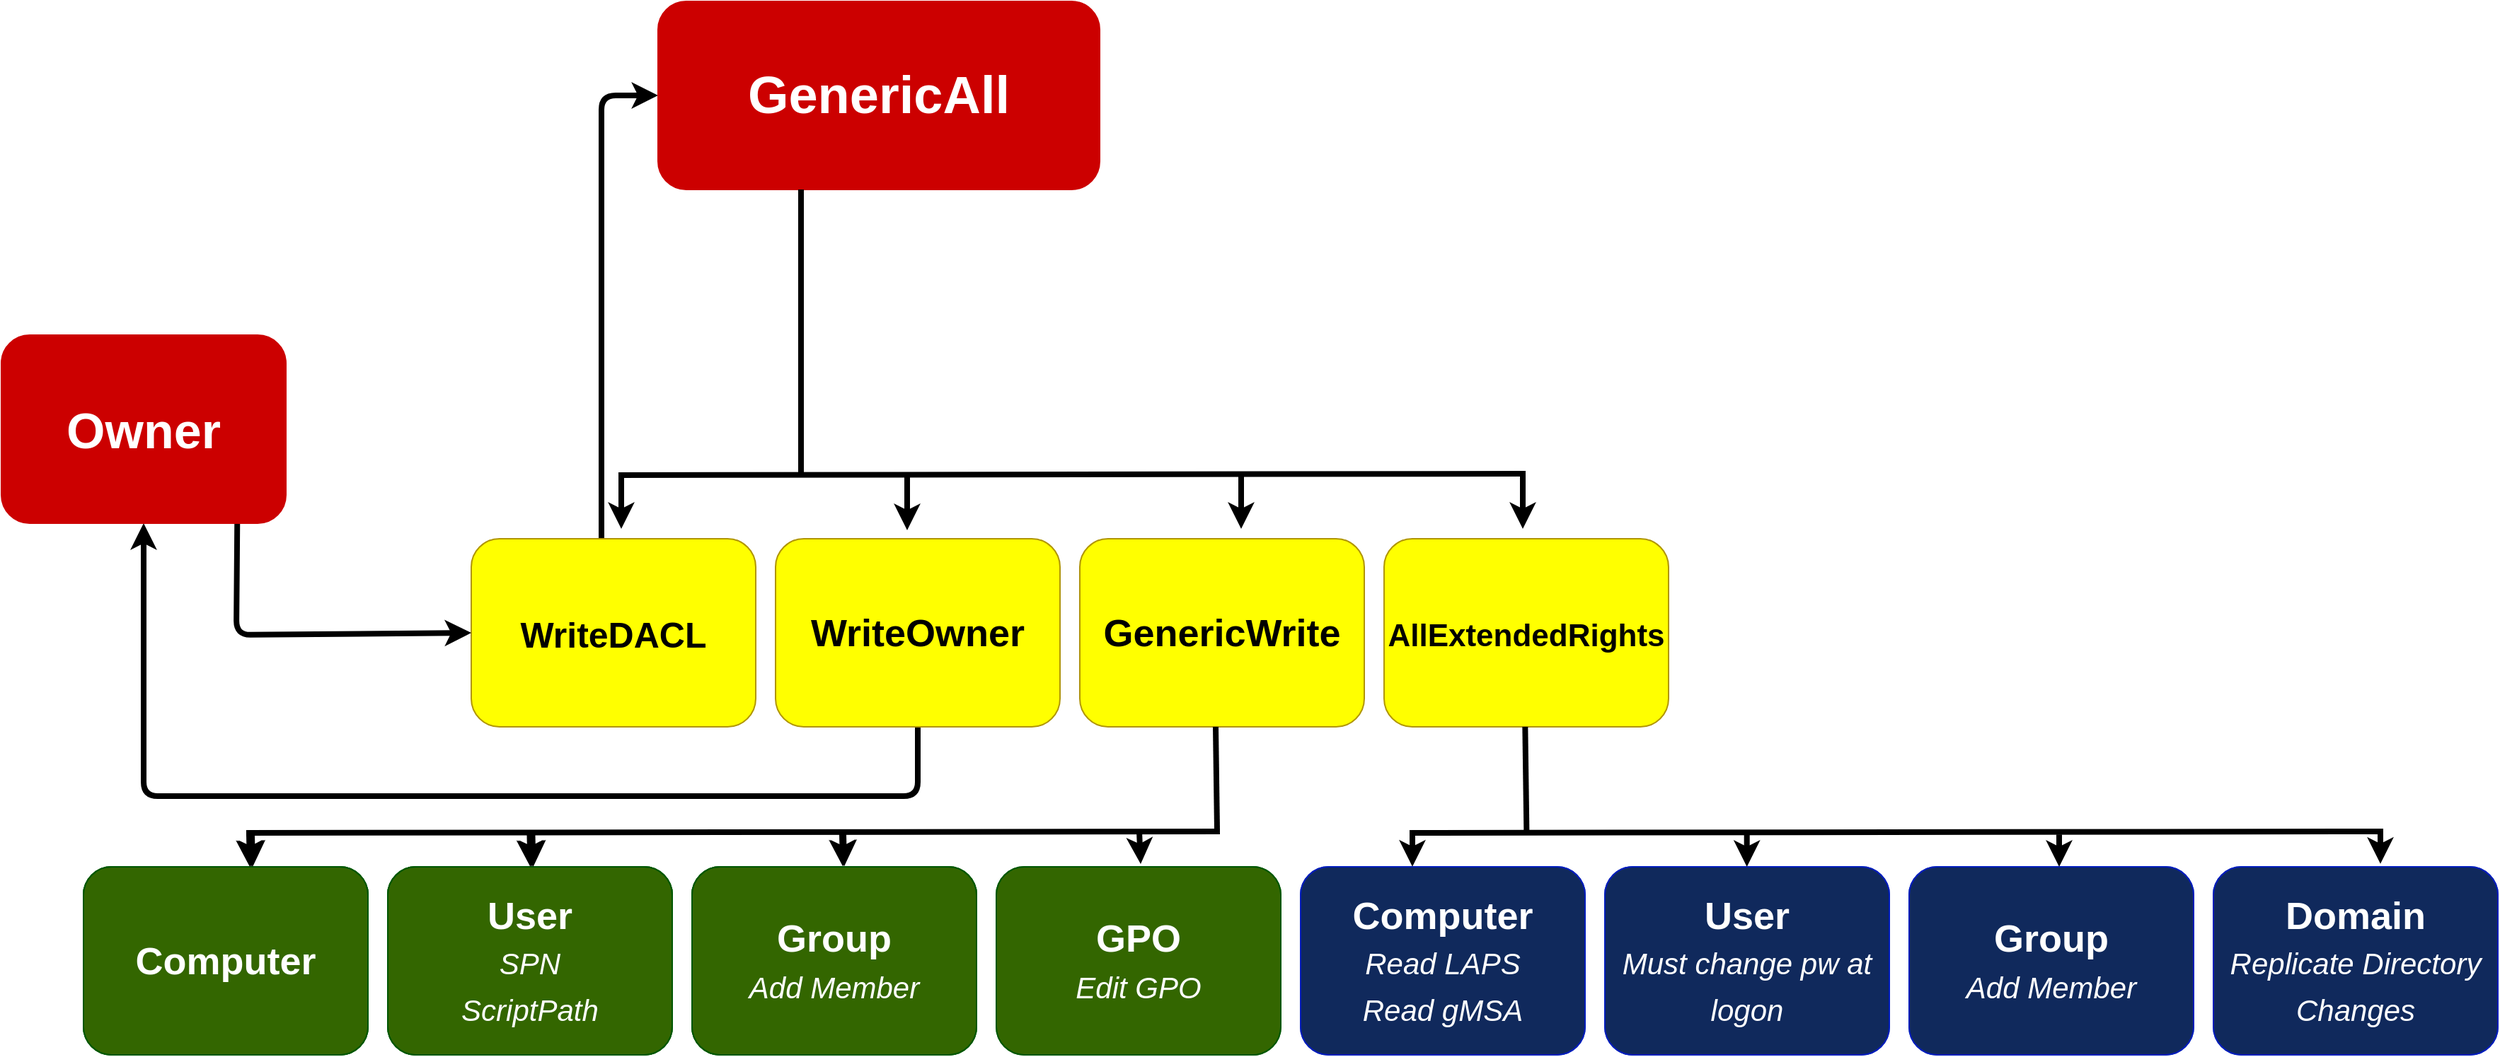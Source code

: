<mxfile>
    <diagram id="uKj7T5zhZYZF9wNeOlix" name="Page-1">
        <mxGraphModel dx="2343" dy="1161" grid="0" gridSize="10" guides="1" tooltips="1" connect="1" arrows="1" fold="1" page="0" pageScale="1" pageWidth="827" pageHeight="1169" math="0" shadow="0">
            <root>
                <mxCell id="0"/>
                <mxCell id="1" parent="0"/>
                <mxCell id="5" value="Computer" style="rounded=1;whiteSpace=wrap;html=1;fillColor=#008a00;fontColor=#ffffff;strokeColor=#005700;" vertex="1" parent="1">
                    <mxGeometry x="-393" y="923" width="201" height="133" as="geometry"/>
                </mxCell>
                <mxCell id="6" value="User&lt;br&gt;SPN&lt;br&gt;ScriptPath" style="rounded=1;whiteSpace=wrap;html=1;fillColor=#008a00;fontColor=#ffffff;strokeColor=#005700;" vertex="1" parent="1">
                    <mxGeometry x="-178" y="923" width="201" height="133" as="geometry"/>
                </mxCell>
                <mxCell id="7" value="Group&lt;br&gt;Add Member" style="rounded=1;whiteSpace=wrap;html=1;fillColor=#008a00;fontColor=#ffffff;strokeColor=#005700;" vertex="1" parent="1">
                    <mxGeometry x="37" y="923" width="201" height="133" as="geometry"/>
                </mxCell>
                <mxCell id="8" value="GPO&lt;br&gt;Edit GPO" style="rounded=1;whiteSpace=wrap;html=1;fillColor=#008a00;fontColor=#ffffff;strokeColor=#005700;" vertex="1" parent="1">
                    <mxGeometry x="252" y="923" width="201" height="133" as="geometry"/>
                </mxCell>
                <mxCell id="9" value="Computer&lt;br&gt;Read LAPS&lt;br&gt;Read gMSA" style="rounded=1;whiteSpace=wrap;html=1;fillColor=#0050ef;fontColor=#ffffff;strokeColor=#001DBC;" vertex="1" parent="1">
                    <mxGeometry x="467" y="923" width="201" height="133" as="geometry"/>
                </mxCell>
                <mxCell id="10" value="User&lt;br style=&quot;font-size: 14px;&quot;&gt;Force Change&lt;br style=&quot;font-size: 14px;&quot;&gt;Password" style="rounded=1;whiteSpace=wrap;html=1;fillColor=#0050ef;fontColor=#ffffff;strokeColor=#001DBC;fontSize=14;" vertex="1" parent="1">
                    <mxGeometry x="682" y="923" width="201" height="133" as="geometry"/>
                </mxCell>
                <mxCell id="11" value="Group&lt;br style=&quot;font-size: 14px;&quot;&gt;Add Member" style="rounded=1;whiteSpace=wrap;html=1;fillColor=#0050ef;fontColor=#ffffff;strokeColor=#001DBC;fontSize=14;" vertex="1" parent="1">
                    <mxGeometry x="897" y="923" width="201" height="133" as="geometry"/>
                </mxCell>
                <mxCell id="12" value="Domain&lt;br style=&quot;font-size: 14px;&quot;&gt;DCSync" style="rounded=1;whiteSpace=wrap;html=1;fillColor=#0050ef;fontColor=#ffffff;strokeColor=#001DBC;fontSize=14;" vertex="1" parent="1">
                    <mxGeometry x="1112" y="923" width="201" height="133" as="geometry"/>
                </mxCell>
                <mxCell id="53" style="edgeStyle=elbowEdgeStyle;html=1;fontSize=22;strokeWidth=4;entryX=0;entryY=0.5;entryDx=0;entryDy=0;" edge="1" parent="1" source="13" target="18">
                    <mxGeometry relative="1" as="geometry">
                        <mxPoint x="-32" y="343" as="targetPoint"/>
                        <Array as="points">
                            <mxPoint x="-27" y="623"/>
                        </Array>
                    </mxGeometry>
                </mxCell>
                <mxCell id="13" value="&lt;font style=&quot;font-size: 25px;&quot;&gt;&lt;b&gt;WriteDACL&lt;/b&gt;&lt;/font&gt;" style="rounded=1;whiteSpace=wrap;html=1;fillColor=#FFFF00;fontColor=#000000;strokeColor=#B09500;" vertex="1" parent="1">
                    <mxGeometry x="-119" y="691" width="201" height="133" as="geometry"/>
                </mxCell>
                <mxCell id="52" style="edgeStyle=elbowEdgeStyle;html=1;exitX=0.5;exitY=1;exitDx=0;exitDy=0;entryX=0.5;entryY=1;entryDx=0;entryDy=0;fontSize=22;strokeWidth=4;" edge="1" parent="1" source="14" target="17">
                    <mxGeometry relative="1" as="geometry">
                        <Array as="points">
                            <mxPoint x="-133" y="873"/>
                        </Array>
                    </mxGeometry>
                </mxCell>
                <mxCell id="14" value="WriteOwner" style="rounded=1;whiteSpace=wrap;html=1;fillColor=#FFFF00;fontColor=#000000;strokeColor=#B09500;fontSize=27;fontStyle=1" vertex="1" parent="1">
                    <mxGeometry x="96" y="691" width="201" height="133" as="geometry"/>
                </mxCell>
                <mxCell id="15" value="GenericWrite" style="rounded=1;whiteSpace=wrap;html=1;fillColor=#FFFF00;fontColor=#000000;strokeColor=#B09500;fontSize=27;fontStyle=1" vertex="1" parent="1">
                    <mxGeometry x="311" y="691" width="201" height="133" as="geometry"/>
                </mxCell>
                <mxCell id="16" value="&lt;font style=&quot;font-size: 22px;&quot;&gt;AllExtendedRights&lt;/font&gt;" style="rounded=1;whiteSpace=wrap;html=1;fillColor=#FFFF00;fontColor=#000000;strokeColor=#B09500;fontSize=27;fontStyle=1" vertex="1" parent="1">
                    <mxGeometry x="526" y="691" width="201" height="133" as="geometry"/>
                </mxCell>
                <mxCell id="34" style="edgeStyle=none;html=1;entryX=0;entryY=0.5;entryDx=0;entryDy=0;fontSize=22;strokeWidth=4;exitX=0.829;exitY=0.999;exitDx=0;exitDy=0;exitPerimeter=0;" edge="1" parent="1" source="17" target="13">
                    <mxGeometry relative="1" as="geometry">
                        <Array as="points">
                            <mxPoint x="-285" y="759"/>
                        </Array>
                    </mxGeometry>
                </mxCell>
                <mxCell id="17" value="&lt;font style=&quot;font-size: 35px;&quot;&gt;&lt;b&gt;Owner&lt;/b&gt;&lt;/font&gt;" style="rounded=1;whiteSpace=wrap;html=1;fillColor=#CC0000;fontColor=#ffffff;strokeColor=#CC0000;" vertex="1" parent="1">
                    <mxGeometry x="-451" y="547" width="201" height="133" as="geometry"/>
                </mxCell>
                <mxCell id="18" value="&lt;b&gt;&lt;font style=&quot;font-size: 37px;&quot;&gt;GenericAll&lt;/font&gt;&lt;/b&gt;" style="rounded=1;whiteSpace=wrap;html=1;fillColor=#CC0000;fontColor=#ffffff;strokeColor=#CC0000;" vertex="1" parent="1">
                    <mxGeometry x="13" y="311" width="312" height="133" as="geometry"/>
                </mxCell>
                <mxCell id="19" value="Domain&lt;font style=&quot;&quot;&gt;&lt;i style=&quot;&quot;&gt;&lt;br style=&quot;&quot;&gt;&lt;font style=&quot;font-size: 21px; font-weight: normal;&quot;&gt;Replicate Directory Changes&lt;/font&gt;&lt;/i&gt;&lt;/font&gt;" style="rounded=1;whiteSpace=wrap;html=1;fillColor=#10295C;fontColor=#ffffff;strokeColor=#001DBC;fontSize=27;fontStyle=1" vertex="1" parent="1">
                    <mxGeometry x="1112" y="923" width="201" height="133" as="geometry"/>
                </mxCell>
                <mxCell id="20" value="Group&lt;br style=&quot;font-size: 27px;&quot;&gt;&lt;span style=&quot;font-weight: normal;&quot;&gt;&lt;i&gt;&lt;font style=&quot;font-size: 21px;&quot;&gt;Add Member&lt;/font&gt;&lt;/i&gt;&lt;/span&gt;" style="rounded=1;whiteSpace=wrap;html=1;fillColor=#10295C;fontColor=#ffffff;strokeColor=#001DBC;fontSize=27;fontStyle=1" vertex="1" parent="1">
                    <mxGeometry x="897" y="923" width="201" height="133" as="geometry"/>
                </mxCell>
                <mxCell id="21" value="User&lt;font style=&quot;&quot;&gt;&lt;i style=&quot;font-weight: normal;&quot;&gt;&lt;br style=&quot;&quot;&gt;&lt;font style=&quot;font-size: 21px;&quot;&gt;Must change pw at logon&lt;/font&gt;&lt;/i&gt;&lt;/font&gt;" style="rounded=1;whiteSpace=wrap;html=1;fillColor=#10295C;fontColor=#ffffff;strokeColor=#001DBC;fontSize=27;fontStyle=1" vertex="1" parent="1">
                    <mxGeometry x="682" y="923" width="201" height="133" as="geometry"/>
                </mxCell>
                <mxCell id="22" value="Computer&lt;br style=&quot;font-size: 27px;&quot;&gt;&lt;span style=&quot;font-weight: normal; font-size: 21px;&quot;&gt;&lt;i&gt;Read LAPS&lt;br style=&quot;&quot;&gt;Read gMSA&lt;/i&gt;&lt;/span&gt;" style="rounded=1;whiteSpace=wrap;html=1;fillColor=#10295C;fontColor=#ffffff;strokeColor=#001DBC;fontSize=27;fontStyle=1" vertex="1" parent="1">
                    <mxGeometry x="467" y="923" width="201" height="133" as="geometry"/>
                </mxCell>
                <mxCell id="23" value="GPO&lt;br style=&quot;font-size: 27px;&quot;&gt;&lt;span style=&quot;font-weight: normal;&quot;&gt;&lt;i&gt;&lt;font style=&quot;font-size: 21px;&quot;&gt;Edit GPO&lt;/font&gt;&lt;/i&gt;&lt;/span&gt;" style="rounded=1;whiteSpace=wrap;html=1;fillColor=#336600;fontColor=#ffffff;strokeColor=#005700;fontSize=27;fontStyle=1" vertex="1" parent="1">
                    <mxGeometry x="252" y="923" width="201" height="133" as="geometry"/>
                </mxCell>
                <mxCell id="24" value="Group&lt;br style=&quot;font-size: 27px;&quot;&gt;Add Member" style="rounded=1;whiteSpace=wrap;html=1;fillColor=#008a00;fontColor=#ffffff;strokeColor=#005700;fontSize=27;fontStyle=1" vertex="1" parent="1">
                    <mxGeometry x="37" y="923" width="201" height="133" as="geometry"/>
                </mxCell>
                <mxCell id="25" value="User&lt;br style=&quot;font-size: 27px;&quot;&gt;SPN&lt;br style=&quot;font-size: 27px;&quot;&gt;ScriptPath" style="rounded=1;whiteSpace=wrap;html=1;fillColor=#008a00;fontColor=#ffffff;strokeColor=#005700;fontSize=27;fontStyle=1" vertex="1" parent="1">
                    <mxGeometry x="-178" y="923" width="201" height="133" as="geometry"/>
                </mxCell>
                <mxCell id="26" value="Computer" style="rounded=1;whiteSpace=wrap;html=1;fillColor=#008a00;fontColor=#ffffff;strokeColor=#005700;fontSize=27;fontStyle=1" vertex="1" parent="1">
                    <mxGeometry x="-393" y="923" width="201" height="133" as="geometry"/>
                </mxCell>
                <mxCell id="27" value="Computer" style="rounded=1;whiteSpace=wrap;html=1;fillColor=#336600;fontColor=#ffffff;strokeColor=#005700;fontSize=27;fontStyle=1" vertex="1" parent="1">
                    <mxGeometry x="-393" y="923" width="201" height="133" as="geometry"/>
                </mxCell>
                <mxCell id="28" value="User&lt;br style=&quot;font-size: 27px;&quot;&gt;&lt;i style=&quot;font-weight: normal; font-size: 21px;&quot;&gt;SPN&lt;br style=&quot;&quot;&gt;ScriptPath&lt;/i&gt;" style="rounded=1;whiteSpace=wrap;html=1;fillColor=#336600;fontColor=#ffffff;strokeColor=#005700;fontSize=27;fontStyle=1" vertex="1" parent="1">
                    <mxGeometry x="-178" y="923" width="201" height="133" as="geometry"/>
                </mxCell>
                <mxCell id="29" value="Group&lt;br style=&quot;font-size: 27px;&quot;&gt;&lt;font style=&quot;font-size: 21px;&quot;&gt;&lt;i style=&quot;font-weight: normal;&quot;&gt;Add Member&lt;/i&gt;&lt;/font&gt;" style="rounded=1;whiteSpace=wrap;html=1;fillColor=#336600;fontColor=#ffffff;strokeColor=#005700;fontSize=27;fontStyle=1" vertex="1" parent="1">
                    <mxGeometry x="37" y="923" width="201" height="133" as="geometry"/>
                </mxCell>
                <mxCell id="44" value="" style="endArrow=none;html=1;fontSize=22;strokeWidth=4;" edge="1" parent="1">
                    <mxGeometry width="50" height="50" relative="1" as="geometry">
                        <mxPoint x="114" y="644" as="sourcePoint"/>
                        <mxPoint x="114" y="444" as="targetPoint"/>
                    </mxGeometry>
                </mxCell>
                <mxCell id="45" value="" style="endArrow=none;html=1;fontSize=22;strokeWidth=4;" edge="1" parent="1">
                    <mxGeometry width="50" height="50" relative="1" as="geometry">
                        <mxPoint x="626" y="645" as="sourcePoint"/>
                        <mxPoint x="-15" y="646" as="targetPoint"/>
                    </mxGeometry>
                </mxCell>
                <mxCell id="48" value="" style="edgeStyle=none;orthogonalLoop=1;jettySize=auto;html=1;fontSize=22;strokeWidth=4;" edge="1" parent="1">
                    <mxGeometry width="100" relative="1" as="geometry">
                        <mxPoint x="-13" y="646" as="sourcePoint"/>
                        <mxPoint x="-13" y="684" as="targetPoint"/>
                        <Array as="points"/>
                    </mxGeometry>
                </mxCell>
                <mxCell id="49" value="" style="edgeStyle=none;orthogonalLoop=1;jettySize=auto;html=1;fontSize=22;strokeWidth=4;" edge="1" parent="1">
                    <mxGeometry width="100" relative="1" as="geometry">
                        <mxPoint x="189" y="647" as="sourcePoint"/>
                        <mxPoint x="189" y="685" as="targetPoint"/>
                        <Array as="points"/>
                    </mxGeometry>
                </mxCell>
                <mxCell id="50" value="" style="edgeStyle=none;orthogonalLoop=1;jettySize=auto;html=1;fontSize=22;strokeWidth=4;" edge="1" parent="1">
                    <mxGeometry width="100" relative="1" as="geometry">
                        <mxPoint x="425" y="646" as="sourcePoint"/>
                        <mxPoint x="425" y="684" as="targetPoint"/>
                        <Array as="points"/>
                    </mxGeometry>
                </mxCell>
                <mxCell id="51" value="" style="edgeStyle=none;orthogonalLoop=1;jettySize=auto;html=1;fontSize=22;strokeWidth=4;" edge="1" parent="1">
                    <mxGeometry width="100" relative="1" as="geometry">
                        <mxPoint x="624" y="646" as="sourcePoint"/>
                        <mxPoint x="624" y="684" as="targetPoint"/>
                        <Array as="points"/>
                    </mxGeometry>
                </mxCell>
                <mxCell id="54" value="" style="endArrow=none;html=1;fontSize=22;strokeWidth=4;" edge="1" parent="1">
                    <mxGeometry width="50" height="50" relative="1" as="geometry">
                        <mxPoint x="410" y="898" as="sourcePoint"/>
                        <mxPoint x="-278" y="899" as="targetPoint"/>
                    </mxGeometry>
                </mxCell>
                <mxCell id="56" value="" style="endArrow=none;html=1;fontSize=22;entryX=0.5;entryY=1;entryDx=0;entryDy=0;strokeWidth=4;" edge="1" parent="1">
                    <mxGeometry width="50" height="50" relative="1" as="geometry">
                        <mxPoint x="408" y="897" as="sourcePoint"/>
                        <mxPoint x="407" y="824" as="targetPoint"/>
                    </mxGeometry>
                </mxCell>
                <mxCell id="58" value="" style="endArrow=classic;html=1;strokeWidth=4;fontSize=22;" edge="1" parent="1">
                    <mxGeometry width="50" height="50" relative="1" as="geometry">
                        <mxPoint x="353" y="898" as="sourcePoint"/>
                        <mxPoint x="354" y="921" as="targetPoint"/>
                    </mxGeometry>
                </mxCell>
                <mxCell id="59" value="" style="endArrow=classic;html=1;strokeWidth=4;fontSize=22;entryX=0.53;entryY=-0.003;entryDx=0;entryDy=0;entryPerimeter=0;" edge="1" parent="1" target="29">
                    <mxGeometry width="50" height="50" relative="1" as="geometry">
                        <mxPoint x="143" y="900" as="sourcePoint"/>
                        <mxPoint x="144" y="923" as="targetPoint"/>
                    </mxGeometry>
                </mxCell>
                <mxCell id="60" value="" style="endArrow=classic;html=1;strokeWidth=4;fontSize=22;entryX=0.53;entryY=-0.003;entryDx=0;entryDy=0;entryPerimeter=0;" edge="1" parent="1">
                    <mxGeometry width="50" height="50" relative="1" as="geometry">
                        <mxPoint x="-77.77" y="900.4" as="sourcePoint"/>
                        <mxPoint x="-77.24" y="923.001" as="targetPoint"/>
                    </mxGeometry>
                </mxCell>
                <mxCell id="61" value="" style="endArrow=classic;html=1;strokeWidth=4;fontSize=22;entryX=0.53;entryY=-0.003;entryDx=0;entryDy=0;entryPerimeter=0;" edge="1" parent="1">
                    <mxGeometry width="50" height="50" relative="1" as="geometry">
                        <mxPoint x="-276" y="900.4" as="sourcePoint"/>
                        <mxPoint x="-275.47" y="923.001" as="targetPoint"/>
                    </mxGeometry>
                </mxCell>
                <mxCell id="62" value="" style="endArrow=none;html=1;fontSize=22;entryX=0.5;entryY=1;entryDx=0;entryDy=0;strokeWidth=4;" edge="1" parent="1">
                    <mxGeometry width="50" height="50" relative="1" as="geometry">
                        <mxPoint x="626.67" y="897" as="sourcePoint"/>
                        <mxPoint x="625.67" y="824.0" as="targetPoint"/>
                    </mxGeometry>
                </mxCell>
                <mxCell id="63" value="" style="endArrow=none;html=1;fontSize=22;strokeWidth=4;" edge="1" parent="1">
                    <mxGeometry width="50" height="50" relative="1" as="geometry">
                        <mxPoint x="1232" y="898" as="sourcePoint"/>
                        <mxPoint x="544" y="899" as="targetPoint"/>
                    </mxGeometry>
                </mxCell>
                <mxCell id="64" value="" style="endArrow=classic;html=1;strokeWidth=4;fontSize=22;entryX=0.53;entryY=-0.003;entryDx=0;entryDy=0;entryPerimeter=0;" edge="1" parent="1">
                    <mxGeometry width="50" height="50" relative="1" as="geometry">
                        <mxPoint x="-275" y="900.4" as="sourcePoint"/>
                        <mxPoint x="-274.47" y="923.001" as="targetPoint"/>
                    </mxGeometry>
                </mxCell>
                <mxCell id="65" value="" style="endArrow=classic;html=1;strokeWidth=4;fontSize=22;entryX=0.53;entryY=-0.003;entryDx=0;entryDy=0;entryPerimeter=0;" edge="1" parent="1">
                    <mxGeometry width="50" height="50" relative="1" as="geometry">
                        <mxPoint x="-76.77" y="900.4" as="sourcePoint"/>
                        <mxPoint x="-76.24" y="923.001" as="targetPoint"/>
                    </mxGeometry>
                </mxCell>
                <mxCell id="66" value="" style="endArrow=classic;html=1;strokeWidth=4;fontSize=22;entryX=0.53;entryY=-0.003;entryDx=0;entryDy=0;entryPerimeter=0;" edge="1" parent="1">
                    <mxGeometry width="50" height="50" relative="1" as="geometry">
                        <mxPoint x="-274" y="900.4" as="sourcePoint"/>
                        <mxPoint x="-273.47" y="923.001" as="targetPoint"/>
                    </mxGeometry>
                </mxCell>
                <mxCell id="67" value="" style="endArrow=classic;html=1;strokeWidth=4;fontSize=22;entryX=0.53;entryY=-0.003;entryDx=0;entryDy=0;entryPerimeter=0;" edge="1" parent="1">
                    <mxGeometry width="50" height="50" relative="1" as="geometry">
                        <mxPoint x="-75.77" y="900.4" as="sourcePoint"/>
                        <mxPoint x="-75.24" y="923.001" as="targetPoint"/>
                    </mxGeometry>
                </mxCell>
                <mxCell id="68" value="" style="endArrow=classic;html=1;strokeWidth=4;fontSize=22;entryX=0.53;entryY=-0.003;entryDx=0;entryDy=0;entryPerimeter=0;" edge="1" parent="1">
                    <mxGeometry width="50" height="50" relative="1" as="geometry">
                        <mxPoint x="144" y="900" as="sourcePoint"/>
                        <mxPoint x="144.53" y="922.601" as="targetPoint"/>
                    </mxGeometry>
                </mxCell>
                <mxCell id="87" value="" style="endArrow=classic;html=1;strokeWidth=4;fontSize=22;entryX=0.393;entryY=-0.001;entryDx=0;entryDy=0;entryPerimeter=0;" edge="1" parent="1" target="22">
                    <mxGeometry width="50" height="50" relative="1" as="geometry">
                        <mxPoint x="546" y="900" as="sourcePoint"/>
                        <mxPoint x="547" y="923" as="targetPoint"/>
                    </mxGeometry>
                </mxCell>
                <mxCell id="88" value="" style="endArrow=classic;html=1;strokeWidth=4;fontSize=22;entryX=0.393;entryY=-0.001;entryDx=0;entryDy=0;entryPerimeter=0;" edge="1" parent="1">
                    <mxGeometry width="50" height="50" relative="1" as="geometry">
                        <mxPoint x="782.36" y="900.13" as="sourcePoint"/>
                        <mxPoint x="782.353" y="922.997" as="targetPoint"/>
                    </mxGeometry>
                </mxCell>
                <mxCell id="89" value="" style="endArrow=classic;html=1;strokeWidth=4;fontSize=22;entryX=0.393;entryY=-0.001;entryDx=0;entryDy=0;entryPerimeter=0;" edge="1" parent="1">
                    <mxGeometry width="50" height="50" relative="1" as="geometry">
                        <mxPoint x="1003.01" y="900.13" as="sourcePoint"/>
                        <mxPoint x="1003.003" y="922.997" as="targetPoint"/>
                    </mxGeometry>
                </mxCell>
                <mxCell id="90" value="" style="endArrow=classic;html=1;strokeWidth=4;fontSize=22;entryX=0.393;entryY=-0.001;entryDx=0;entryDy=0;entryPerimeter=0;" edge="1" parent="1">
                    <mxGeometry width="50" height="50" relative="1" as="geometry">
                        <mxPoint x="1230.01" y="898.0" as="sourcePoint"/>
                        <mxPoint x="1230.003" y="920.867" as="targetPoint"/>
                    </mxGeometry>
                </mxCell>
            </root>
        </mxGraphModel>
    </diagram>
</mxfile>